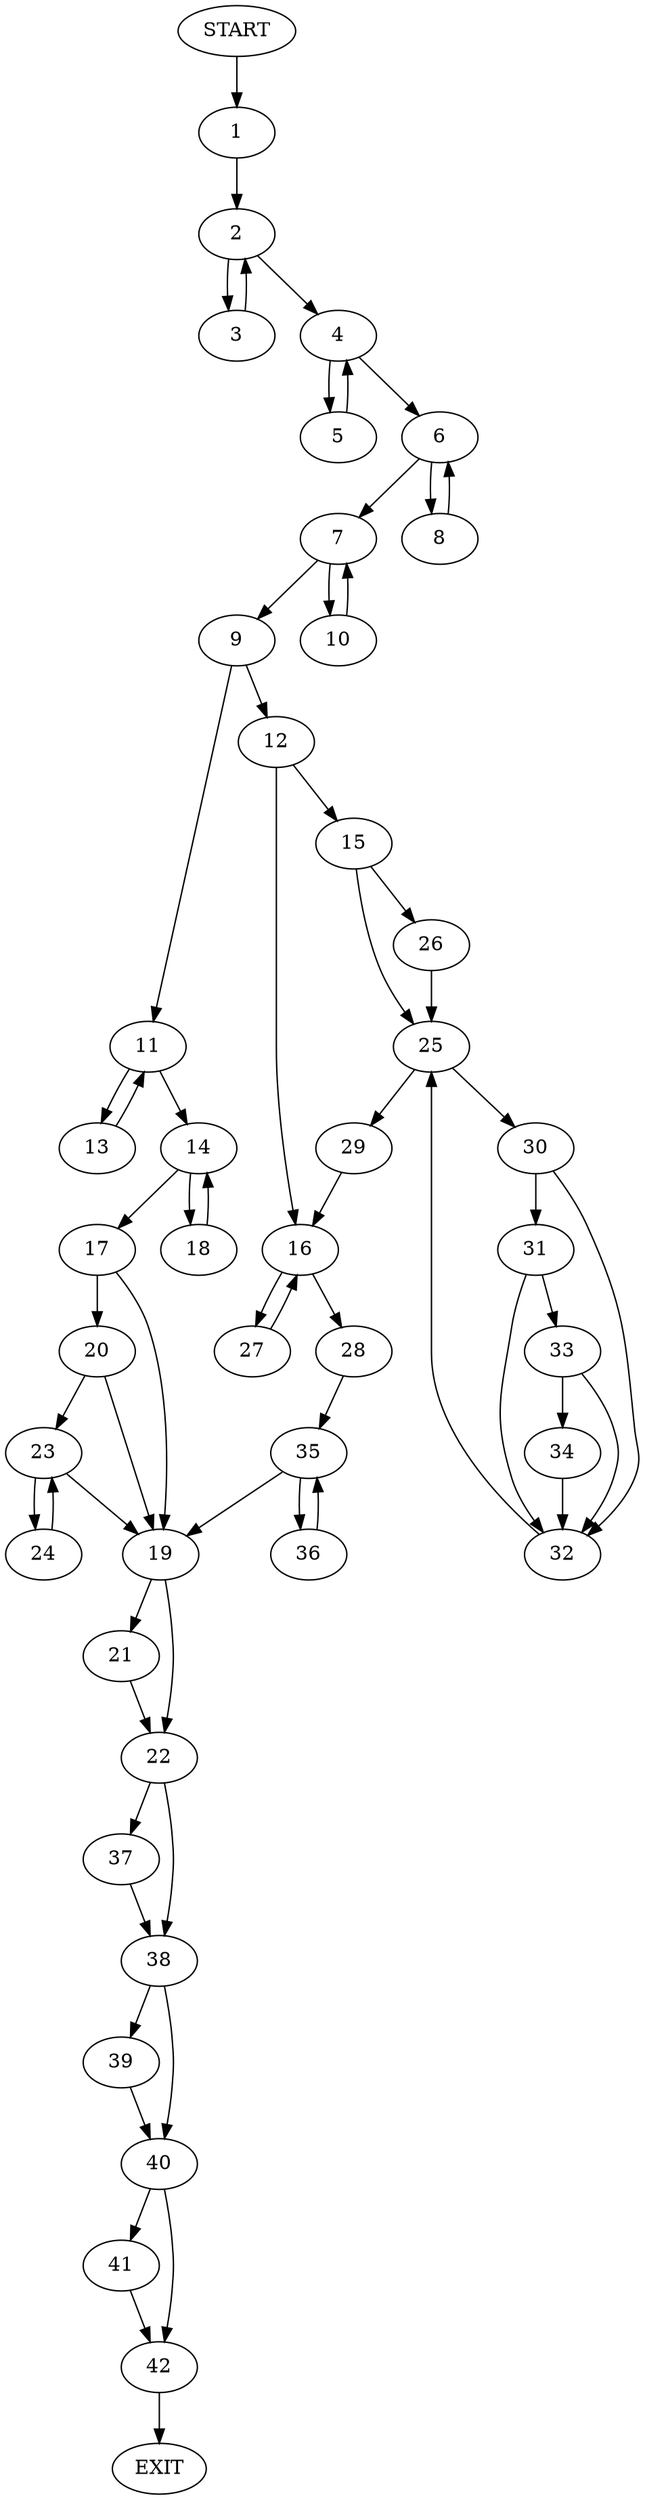 digraph {
0 [label="START"]
43 [label="EXIT"]
0 -> 1
1 -> 2
2 -> 3
2 -> 4
3 -> 2
4 -> 5
4 -> 6
5 -> 4
6 -> 7
6 -> 8
8 -> 6
7 -> 9
7 -> 10
10 -> 7
9 -> 11
9 -> 12
11 -> 13
11 -> 14
12 -> 15
12 -> 16
14 -> 17
14 -> 18
13 -> 11
18 -> 14
17 -> 19
17 -> 20
19 -> 21
19 -> 22
20 -> 23
20 -> 19
23 -> 19
23 -> 24
24 -> 23
15 -> 25
15 -> 26
16 -> 27
16 -> 28
26 -> 25
25 -> 29
25 -> 30
30 -> 31
30 -> 32
29 -> 16
31 -> 33
31 -> 32
32 -> 25
33 -> 34
33 -> 32
34 -> 32
28 -> 35
27 -> 16
35 -> 36
35 -> 19
36 -> 35
21 -> 22
22 -> 37
22 -> 38
38 -> 39
38 -> 40
37 -> 38
40 -> 41
40 -> 42
39 -> 40
41 -> 42
42 -> 43
}
